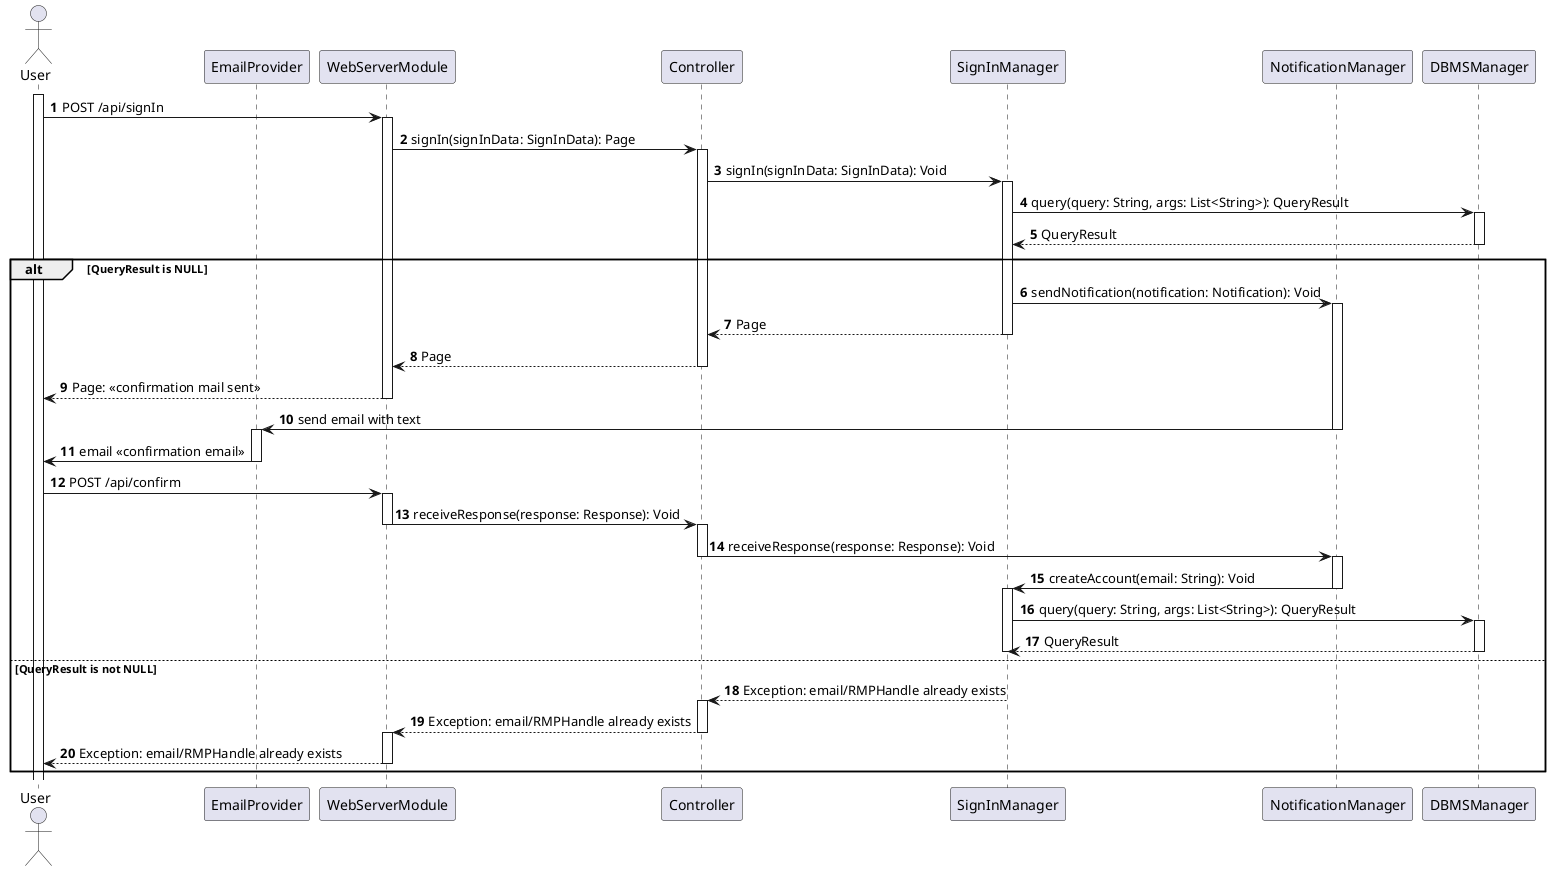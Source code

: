 @startuml

autonumber

actor User as U
participant EmailProvider as EP
participant WebServerModule as WS
participant Controller as C
participant SignInManager as SIM
participant NotificationManager as NM
participant DBMSManager as DBMSM

activate U
U -> WS: POST /api/signIn
activate WS
WS -> C: signIn(signInData: SignInData): Page
activate C
C -> SIM: signIn(signInData: SignInData): Void
activate SIM
SIM -> DBMSM: query(query: String, args: List<String>): QueryResult
activate DBMSM
DBMSM --> SIM: QueryResult
deactivate DBMSM
alt QueryResult is NULL
    SIM -> NM: sendNotification(notification: Notification): Void
    activate NM
    SIM --> C: Page
    deactivate SIM
    C --> WS: Page
    deactivate C
    WS --> U: Page: <<confirmation mail sent>>
    deactivate WS
    NM -> EP: send email with text
    deactivate NM
    activate EP
    EP -> U: email <<confirmation email>>
    deactivate EP
    U -> WS: POST /api/confirm
    activate WS
    WS -> C: receiveResponse(response: Response): Void
    deactivate WS
    activate C
    C -> NM: receiveResponse(response: Response): Void
    deactivate C
    activate NM
    NM -> SIM: createAccount(email: String): Void
    deactivate NM
    activate SIM
    SIM -> DBMSM: query(query: String, args: List<String>): QueryResult
    activate DBMSM
    DBMSM --> SIM: QueryResult
    deactivate DBMSM
    deactivate SIM
else QueryResult is not NULL
    SIM --> C: Exception: email/RMPHandle already exists
    activate C
    C --> WS: Exception: email/RMPHandle already exists
    deactivate C
    activate WS
    WS --> U: Exception: email/RMPHandle already exists
    deactivate WS
end

@enduml
